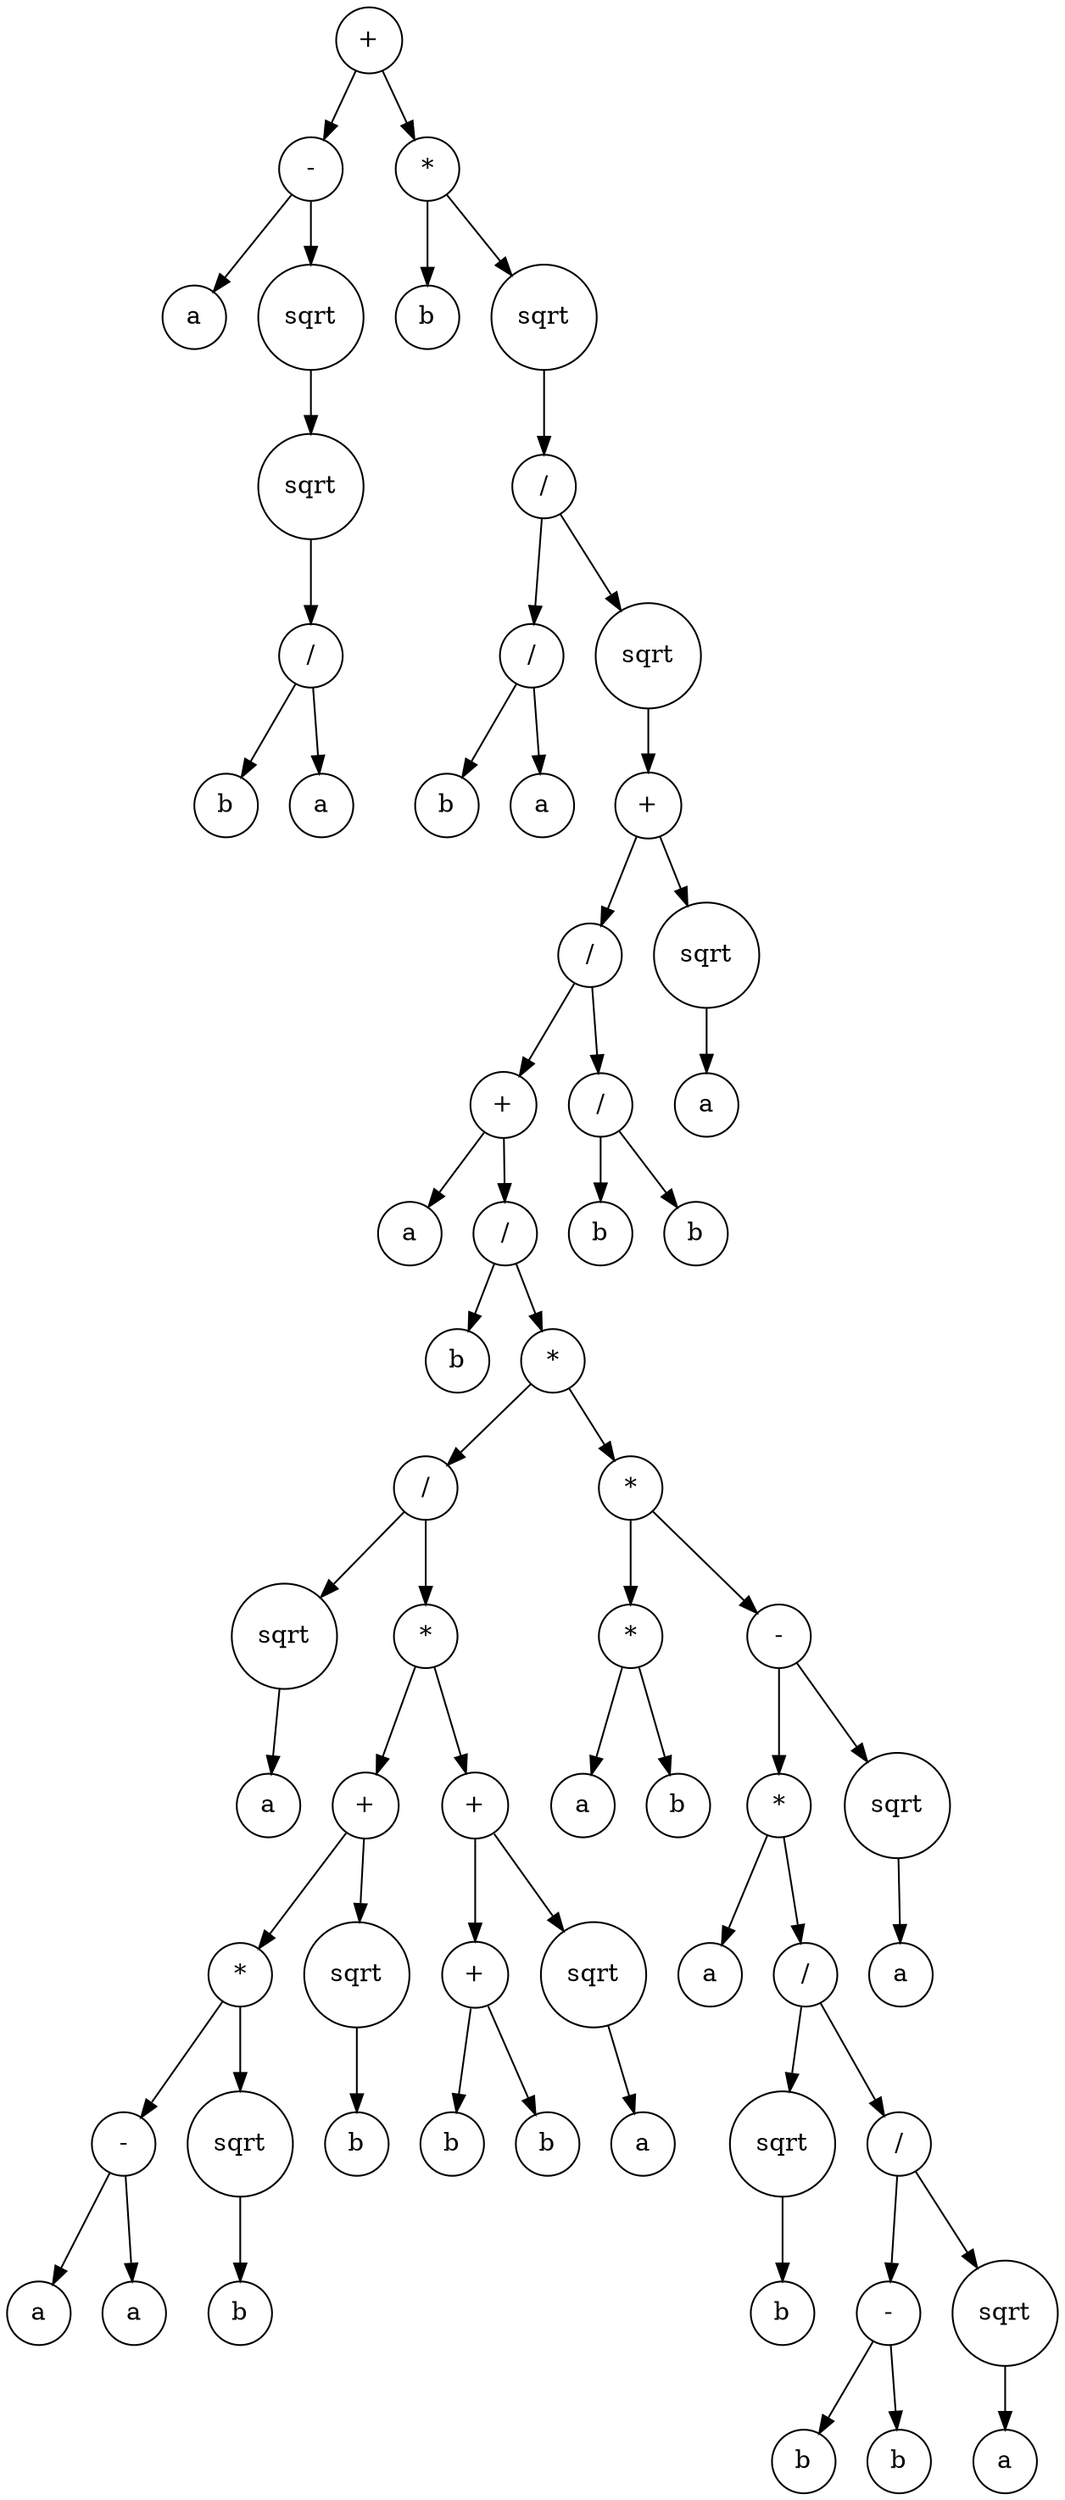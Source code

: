digraph g {
graph [ordering=out];
node [shape=circle];
n[label = "+"];
n0[label = "-"];
n00[label = "a"];
n0 -> n00;
n01[label = "sqrt"];
n010[label = "sqrt"];
n0100[label = "/"];
n01000[label = "b"];
n0100 -> n01000;
n01001[label = "a"];
n0100 -> n01001;
n010 -> n0100;
n01 -> n010;
n0 -> n01;
n -> n0;
n1[label = "*"];
n10[label = "b"];
n1 -> n10;
n11[label = "sqrt"];
n110[label = "/"];
n1100[label = "/"];
n11000[label = "b"];
n1100 -> n11000;
n11001[label = "a"];
n1100 -> n11001;
n110 -> n1100;
n1101[label = "sqrt"];
n11010[label = "+"];
n110100[label = "/"];
n1101000[label = "+"];
n11010000[label = "a"];
n1101000 -> n11010000;
n11010001[label = "/"];
n110100010[label = "b"];
n11010001 -> n110100010;
n110100011[label = "*"];
n1101000110[label = "/"];
n11010001100[label = "sqrt"];
n110100011000[label = "a"];
n11010001100 -> n110100011000;
n1101000110 -> n11010001100;
n11010001101[label = "*"];
n110100011010[label = "+"];
n1101000110100[label = "*"];
n11010001101000[label = "-"];
n110100011010000[label = "a"];
n11010001101000 -> n110100011010000;
n110100011010001[label = "a"];
n11010001101000 -> n110100011010001;
n1101000110100 -> n11010001101000;
n11010001101001[label = "sqrt"];
n110100011010010[label = "b"];
n11010001101001 -> n110100011010010;
n1101000110100 -> n11010001101001;
n110100011010 -> n1101000110100;
n1101000110101[label = "sqrt"];
n11010001101010[label = "b"];
n1101000110101 -> n11010001101010;
n110100011010 -> n1101000110101;
n11010001101 -> n110100011010;
n110100011011[label = "+"];
n1101000110110[label = "+"];
n11010001101100[label = "b"];
n1101000110110 -> n11010001101100;
n11010001101101[label = "b"];
n1101000110110 -> n11010001101101;
n110100011011 -> n1101000110110;
n1101000110111[label = "sqrt"];
n11010001101110[label = "a"];
n1101000110111 -> n11010001101110;
n110100011011 -> n1101000110111;
n11010001101 -> n110100011011;
n1101000110 -> n11010001101;
n110100011 -> n1101000110;
n1101000111[label = "*"];
n11010001110[label = "*"];
n110100011100[label = "a"];
n11010001110 -> n110100011100;
n110100011101[label = "b"];
n11010001110 -> n110100011101;
n1101000111 -> n11010001110;
n11010001111[label = "-"];
n110100011110[label = "*"];
n1101000111100[label = "a"];
n110100011110 -> n1101000111100;
n1101000111101[label = "/"];
n11010001111010[label = "sqrt"];
n110100011110100[label = "b"];
n11010001111010 -> n110100011110100;
n1101000111101 -> n11010001111010;
n11010001111011[label = "/"];
n110100011110110[label = "-"];
n1101000111101100[label = "b"];
n110100011110110 -> n1101000111101100;
n1101000111101101[label = "b"];
n110100011110110 -> n1101000111101101;
n11010001111011 -> n110100011110110;
n110100011110111[label = "sqrt"];
n1101000111101110[label = "a"];
n110100011110111 -> n1101000111101110;
n11010001111011 -> n110100011110111;
n1101000111101 -> n11010001111011;
n110100011110 -> n1101000111101;
n11010001111 -> n110100011110;
n110100011111[label = "sqrt"];
n1101000111110[label = "a"];
n110100011111 -> n1101000111110;
n11010001111 -> n110100011111;
n1101000111 -> n11010001111;
n110100011 -> n1101000111;
n11010001 -> n110100011;
n1101000 -> n11010001;
n110100 -> n1101000;
n1101001[label = "/"];
n11010010[label = "b"];
n1101001 -> n11010010;
n11010011[label = "b"];
n1101001 -> n11010011;
n110100 -> n1101001;
n11010 -> n110100;
n110101[label = "sqrt"];
n1101010[label = "a"];
n110101 -> n1101010;
n11010 -> n110101;
n1101 -> n11010;
n110 -> n1101;
n11 -> n110;
n1 -> n11;
n -> n1;
}

